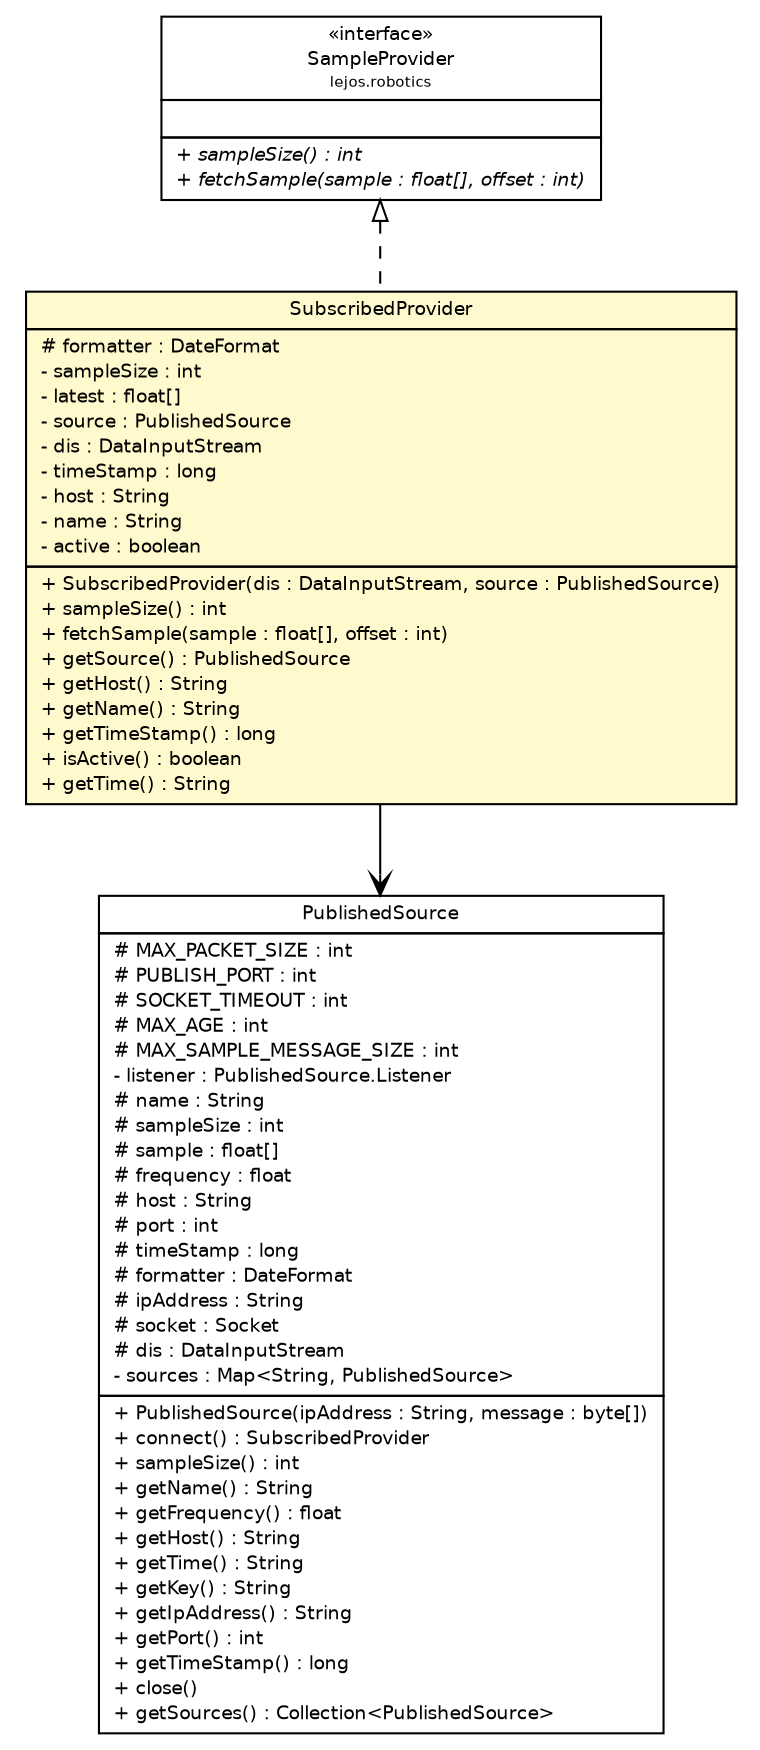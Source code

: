 #!/usr/local/bin/dot
#
# Class diagram 
# Generated by UMLGraph version R5_6-24-gf6e263 (http://www.umlgraph.org/)
#

digraph G {
	edge [fontname="Helvetica",fontsize=10,labelfontname="Helvetica",labelfontsize=10];
	node [fontname="Helvetica",fontsize=10,shape=plaintext];
	nodesep=0.25;
	ranksep=0.5;
	// lejos.robotics.SampleProvider
	c7720 [label=<<table title="lejos.robotics.SampleProvider" border="0" cellborder="1" cellspacing="0" cellpadding="2" port="p" href="../SampleProvider.html">
		<tr><td><table border="0" cellspacing="0" cellpadding="1">
<tr><td align="center" balign="center"> &#171;interface&#187; </td></tr>
<tr><td align="center" balign="center"> SampleProvider </td></tr>
<tr><td align="center" balign="center"><font point-size="7.0"> lejos.robotics </font></td></tr>
		</table></td></tr>
		<tr><td><table border="0" cellspacing="0" cellpadding="1">
<tr><td align="left" balign="left">  </td></tr>
		</table></td></tr>
		<tr><td><table border="0" cellspacing="0" cellpadding="1">
<tr><td align="left" balign="left"><font face="Helvetica-Oblique" point-size="9.0"> + sampleSize() : int </font></td></tr>
<tr><td align="left" balign="left"><font face="Helvetica-Oblique" point-size="9.0"> + fetchSample(sample : float[], offset : int) </font></td></tr>
		</table></td></tr>
		</table>>, URL="../SampleProvider.html", fontname="Helvetica", fontcolor="black", fontsize=9.0];
	// lejos.robotics.filter.PublishedSource
	c7736 [label=<<table title="lejos.robotics.filter.PublishedSource" border="0" cellborder="1" cellspacing="0" cellpadding="2" port="p" href="./PublishedSource.html">
		<tr><td><table border="0" cellspacing="0" cellpadding="1">
<tr><td align="center" balign="center"> PublishedSource </td></tr>
		</table></td></tr>
		<tr><td><table border="0" cellspacing="0" cellpadding="1">
<tr><td align="left" balign="left"> # MAX_PACKET_SIZE : int </td></tr>
<tr><td align="left" balign="left"> # PUBLISH_PORT : int </td></tr>
<tr><td align="left" balign="left"> # SOCKET_TIMEOUT : int </td></tr>
<tr><td align="left" balign="left"> # MAX_AGE : int </td></tr>
<tr><td align="left" balign="left"> # MAX_SAMPLE_MESSAGE_SIZE : int </td></tr>
<tr><td align="left" balign="left"> - listener : PublishedSource.Listener </td></tr>
<tr><td align="left" balign="left"> # name : String </td></tr>
<tr><td align="left" balign="left"> # sampleSize : int </td></tr>
<tr><td align="left" balign="left"> # sample : float[] </td></tr>
<tr><td align="left" balign="left"> # frequency : float </td></tr>
<tr><td align="left" balign="left"> # host : String </td></tr>
<tr><td align="left" balign="left"> # port : int </td></tr>
<tr><td align="left" balign="left"> # timeStamp : long </td></tr>
<tr><td align="left" balign="left"> # formatter : DateFormat </td></tr>
<tr><td align="left" balign="left"> # ipAddress : String </td></tr>
<tr><td align="left" balign="left"> # socket : Socket </td></tr>
<tr><td align="left" balign="left"> # dis : DataInputStream </td></tr>
<tr><td align="left" balign="left"> - sources : Map&lt;String, PublishedSource&gt; </td></tr>
		</table></td></tr>
		<tr><td><table border="0" cellspacing="0" cellpadding="1">
<tr><td align="left" balign="left"> + PublishedSource(ipAddress : String, message : byte[]) </td></tr>
<tr><td align="left" balign="left"> + connect() : SubscribedProvider </td></tr>
<tr><td align="left" balign="left"> + sampleSize() : int </td></tr>
<tr><td align="left" balign="left"> + getName() : String </td></tr>
<tr><td align="left" balign="left"> + getFrequency() : float </td></tr>
<tr><td align="left" balign="left"> + getHost() : String </td></tr>
<tr><td align="left" balign="left"> + getTime() : String </td></tr>
<tr><td align="left" balign="left"> + getKey() : String </td></tr>
<tr><td align="left" balign="left"> + getIpAddress() : String </td></tr>
<tr><td align="left" balign="left"> + getPort() : int </td></tr>
<tr><td align="left" balign="left"> + getTimeStamp() : long </td></tr>
<tr><td align="left" balign="left"> + close() </td></tr>
<tr><td align="left" balign="left"> + getSources() : Collection&lt;PublishedSource&gt; </td></tr>
		</table></td></tr>
		</table>>, URL="./PublishedSource.html", fontname="Helvetica", fontcolor="black", fontsize=9.0];
	// lejos.robotics.filter.SubscribedProvider
	c7742 [label=<<table title="lejos.robotics.filter.SubscribedProvider" border="0" cellborder="1" cellspacing="0" cellpadding="2" port="p" bgcolor="lemonChiffon" href="./SubscribedProvider.html">
		<tr><td><table border="0" cellspacing="0" cellpadding="1">
<tr><td align="center" balign="center"> SubscribedProvider </td></tr>
		</table></td></tr>
		<tr><td><table border="0" cellspacing="0" cellpadding="1">
<tr><td align="left" balign="left"> # formatter : DateFormat </td></tr>
<tr><td align="left" balign="left"> - sampleSize : int </td></tr>
<tr><td align="left" balign="left"> - latest : float[] </td></tr>
<tr><td align="left" balign="left"> - source : PublishedSource </td></tr>
<tr><td align="left" balign="left"> - dis : DataInputStream </td></tr>
<tr><td align="left" balign="left"> - timeStamp : long </td></tr>
<tr><td align="left" balign="left"> - host : String </td></tr>
<tr><td align="left" balign="left"> - name : String </td></tr>
<tr><td align="left" balign="left"> - active : boolean </td></tr>
		</table></td></tr>
		<tr><td><table border="0" cellspacing="0" cellpadding="1">
<tr><td align="left" balign="left"> + SubscribedProvider(dis : DataInputStream, source : PublishedSource) </td></tr>
<tr><td align="left" balign="left"> + sampleSize() : int </td></tr>
<tr><td align="left" balign="left"> + fetchSample(sample : float[], offset : int) </td></tr>
<tr><td align="left" balign="left"> + getSource() : PublishedSource </td></tr>
<tr><td align="left" balign="left"> + getHost() : String </td></tr>
<tr><td align="left" balign="left"> + getName() : String </td></tr>
<tr><td align="left" balign="left"> + getTimeStamp() : long </td></tr>
<tr><td align="left" balign="left"> + isActive() : boolean </td></tr>
<tr><td align="left" balign="left"> + getTime() : String </td></tr>
		</table></td></tr>
		</table>>, URL="./SubscribedProvider.html", fontname="Helvetica", fontcolor="black", fontsize=9.0];
	//lejos.robotics.filter.SubscribedProvider implements lejos.robotics.SampleProvider
	c7720:p -> c7742:p [dir=back,arrowtail=empty,style=dashed];
	// lejos.robotics.filter.SubscribedProvider NAVASSOC lejos.robotics.filter.PublishedSource
	c7742:p -> c7736:p [taillabel="", label="", headlabel="", fontname="Helvetica", fontcolor="black", fontsize=10.0, color="black", arrowhead=open];
}

